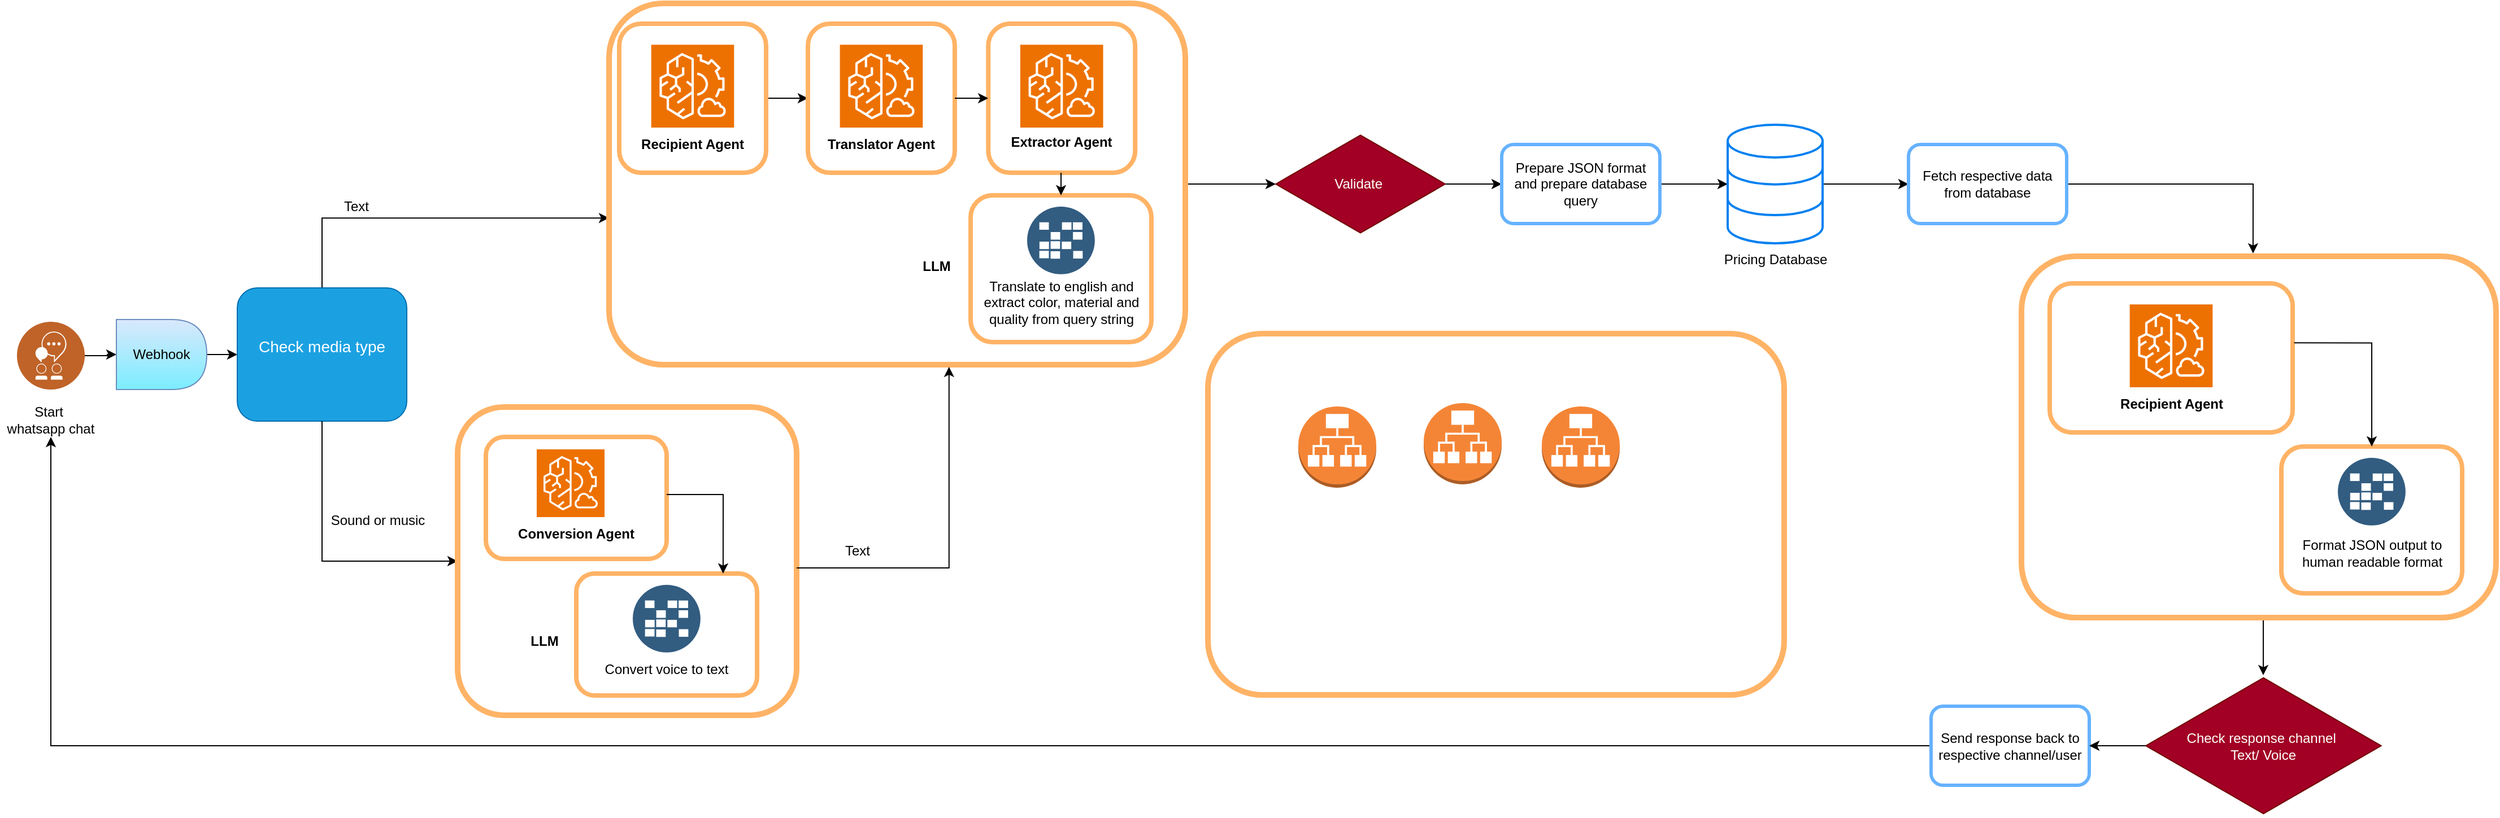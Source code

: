 <mxfile version="27.0.5">
  <diagram id="0d7cefc2-ccd6-e077-73ed-a8e48b0cddf6" name="Page-1">
    <mxGraphModel dx="3018" dy="914" grid="1" gridSize="10" guides="1" tooltips="1" connect="1" arrows="1" fold="1" page="1" pageScale="1" pageWidth="1169" pageHeight="827" background="none" math="0" shadow="0">
      <root>
        <mxCell id="0" />
        <mxCell id="1" parent="0" />
        <mxCell id="62_SCqloEv6HuezcJXTB-110" value="" style="edgeStyle=orthogonalEdgeStyle;rounded=0;orthogonalLoop=1;jettySize=auto;html=1;" parent="1" source="62_SCqloEv6HuezcJXTB-106" target="62_SCqloEv6HuezcJXTB-109" edge="1">
          <mxGeometry relative="1" as="geometry" />
        </mxCell>
        <mxCell id="62_SCqloEv6HuezcJXTB-106" value="" style="image;aspect=fixed;perimeter=ellipsePerimeter;html=1;align=center;shadow=0;dashed=0;fontColor=#4277BB;labelBackgroundColor=default;fontSize=12;spacingTop=3;image=img/lib/ibm/social/live_collaboration.svg;" parent="1" vertex="1">
          <mxGeometry x="-1154" y="312" width="60" height="60" as="geometry" />
        </mxCell>
        <mxCell id="62_SCqloEv6HuezcJXTB-118" value="" style="edgeStyle=orthogonalEdgeStyle;rounded=0;orthogonalLoop=1;jettySize=auto;html=1;" parent="1" source="62_SCqloEv6HuezcJXTB-109" target="62_SCqloEv6HuezcJXTB-117" edge="1">
          <mxGeometry relative="1" as="geometry" />
        </mxCell>
        <mxCell id="62_SCqloEv6HuezcJXTB-109" value="Webhook" style="shape=delay;whiteSpace=wrap;html=1;fillColor=#dae8fc;strokeColor=#6c8ebf;gradientColor=#7BEDFF;" parent="1" vertex="1">
          <mxGeometry x="-1066" y="310" width="80" height="62" as="geometry" />
        </mxCell>
        <mxCell id="62_SCqloEv6HuezcJXTB-115" value="Start&amp;nbsp;&lt;div&gt;whatsapp&amp;nbsp;&lt;span style=&quot;background-color: transparent; color: light-dark(rgb(0, 0, 0), rgb(255, 255, 255));&quot;&gt;chat&lt;/span&gt;&lt;/div&gt;" style="text;html=1;align=center;verticalAlign=middle;whiteSpace=wrap;rounded=0;" parent="1" vertex="1">
          <mxGeometry x="-1169" y="384" width="90" height="30" as="geometry" />
        </mxCell>
        <mxCell id="62_SCqloEv6HuezcJXTB-120" value="" style="edgeStyle=orthogonalEdgeStyle;rounded=0;orthogonalLoop=1;jettySize=auto;html=1;entryX=0;entryY=0.594;entryDx=0;entryDy=0;entryPerimeter=0;" parent="1" source="62_SCqloEv6HuezcJXTB-117" target="62_SCqloEv6HuezcJXTB-136" edge="1">
          <mxGeometry relative="1" as="geometry">
            <mxPoint x="-860" y="140" as="targetPoint" />
            <Array as="points">
              <mxPoint x="-884" y="220" />
            </Array>
          </mxGeometry>
        </mxCell>
        <mxCell id="62_SCqloEv6HuezcJXTB-117" value="&lt;font style=&quot;font-size: 14px;&quot;&gt;Check media type&lt;br&gt;&lt;/font&gt;&lt;div&gt;&lt;br&gt;&lt;/div&gt;" style="rounded=1;whiteSpace=wrap;html=1;fillColor=#1ba1e2;fontColor=#ffffff;strokeColor=#006EAF;" parent="1" vertex="1">
          <mxGeometry x="-959" y="282" width="150" height="118" as="geometry" />
        </mxCell>
        <mxCell id="62_SCqloEv6HuezcJXTB-121" value="" style="edgeStyle=orthogonalEdgeStyle;rounded=0;orthogonalLoop=1;jettySize=auto;html=1;exitX=0.5;exitY=1;exitDx=0;exitDy=0;" parent="1" source="62_SCqloEv6HuezcJXTB-117" target="62_SCqloEv6HuezcJXTB-114" edge="1">
          <mxGeometry relative="1" as="geometry">
            <mxPoint x="-884" y="533" as="sourcePoint" />
            <mxPoint x="-764" y="470" as="targetPoint" />
            <Array as="points">
              <mxPoint x="-884" y="524" />
            </Array>
          </mxGeometry>
        </mxCell>
        <mxCell id="62_SCqloEv6HuezcJXTB-122" value="&lt;span style=&quot;text-wrap-mode: wrap;&quot;&gt;&lt;font style=&quot;color: rgb(0, 0, 0);&quot;&gt;Text&lt;/font&gt;&lt;/span&gt;" style="text;html=1;align=center;verticalAlign=middle;resizable=0;points=[];autosize=1;strokeColor=none;fillColor=none;" parent="1" vertex="1">
          <mxGeometry x="-879" y="195" width="50" height="30" as="geometry" />
        </mxCell>
        <mxCell id="62_SCqloEv6HuezcJXTB-123" value="&lt;span style=&quot;text-wrap-mode: wrap;&quot;&gt;&lt;font style=&quot;color: rgb(0, 0, 0);&quot;&gt;Sound or music&lt;/font&gt;&lt;/span&gt;" style="text;html=1;align=center;verticalAlign=middle;resizable=0;points=[];autosize=1;strokeColor=none;fillColor=none;" parent="1" vertex="1">
          <mxGeometry x="-890" y="472.5" width="110" height="30" as="geometry" />
        </mxCell>
        <mxCell id="62_SCqloEv6HuezcJXTB-134" value="" style="group" parent="1" vertex="1" connectable="0">
          <mxGeometry x="-764" y="327" width="784" height="273" as="geometry" />
        </mxCell>
        <mxCell id="62_SCqloEv6HuezcJXTB-114" value="" style="rounded=1;whiteSpace=wrap;html=1;strokeColor=#FFB366;strokeWidth=5;" parent="62_SCqloEv6HuezcJXTB-134" vertex="1">
          <mxGeometry y="60.5" width="300" height="273" as="geometry" />
        </mxCell>
        <mxCell id="62_SCqloEv6HuezcJXTB-132" value="" style="group" parent="62_SCqloEv6HuezcJXTB-134" vertex="1" connectable="0">
          <mxGeometry x="105" y="208" width="160" height="108" as="geometry" />
        </mxCell>
        <mxCell id="62_SCqloEv6HuezcJXTB-113" value="" style="rounded=1;whiteSpace=wrap;html=1;fillColor=default;strokeColor=#FFB366;fontColor=#ffffff;strokeWidth=4;" parent="62_SCqloEv6HuezcJXTB-132" vertex="1">
          <mxGeometry width="160" height="108" as="geometry" />
        </mxCell>
        <mxCell id="62_SCqloEv6HuezcJXTB-125" value="" style="image;aspect=fixed;perimeter=ellipsePerimeter;html=1;align=center;shadow=0;dashed=0;fontColor=#4277BB;labelBackgroundColor=default;fontSize=12;spacingTop=3;image=img/lib/ibm/data/caches.svg;" parent="62_SCqloEv6HuezcJXTB-132" vertex="1">
          <mxGeometry x="50" y="10" width="60" height="60" as="geometry" />
        </mxCell>
        <mxCell id="62_SCqloEv6HuezcJXTB-155" value="Convert voice to text" style="text;html=1;align=center;verticalAlign=middle;whiteSpace=wrap;rounded=0;" parent="62_SCqloEv6HuezcJXTB-132" vertex="1">
          <mxGeometry x="20" y="70" width="120" height="30" as="geometry" />
        </mxCell>
        <mxCell id="62_SCqloEv6HuezcJXTB-133" value="" style="group" parent="62_SCqloEv6HuezcJXTB-134" vertex="1" connectable="0">
          <mxGeometry x="25" y="87" width="160" height="108" as="geometry" />
        </mxCell>
        <mxCell id="62_SCqloEv6HuezcJXTB-127" value="" style="rounded=1;whiteSpace=wrap;html=1;fillColor=default;strokeColor=#FFB366;fontColor=#ffffff;strokeWidth=4;" parent="62_SCqloEv6HuezcJXTB-133" vertex="1">
          <mxGeometry width="160" height="108" as="geometry" />
        </mxCell>
        <mxCell id="62_SCqloEv6HuezcJXTB-131" value="" style="sketch=0;points=[[0,0,0],[0.25,0,0],[0.5,0,0],[0.75,0,0],[1,0,0],[0,1,0],[0.25,1,0],[0.5,1,0],[0.75,1,0],[1,1,0],[0,0.25,0],[0,0.5,0],[0,0.75,0],[1,0.25,0],[1,0.5,0],[1,0.75,0]];outlineConnect=0;fontColor=#232F3E;fillColor=#ED7100;strokeColor=#ffffff;dashed=0;verticalLabelPosition=bottom;verticalAlign=top;align=center;html=1;fontSize=12;fontStyle=0;aspect=fixed;shape=mxgraph.aws4.resourceIcon;resIcon=mxgraph.aws4.compute_optimizer;" parent="62_SCqloEv6HuezcJXTB-133" vertex="1">
          <mxGeometry x="45" y="11" width="60" height="60" as="geometry" />
        </mxCell>
        <mxCell id="62_SCqloEv6HuezcJXTB-151" value="&lt;b&gt;Conversion Agent&lt;/b&gt;" style="text;html=1;align=center;verticalAlign=middle;whiteSpace=wrap;rounded=0;" parent="62_SCqloEv6HuezcJXTB-133" vertex="1">
          <mxGeometry x="22" y="71" width="116" height="30" as="geometry" />
        </mxCell>
        <mxCell id="62_SCqloEv6HuezcJXTB-147" value="Text" style="text;html=1;align=center;verticalAlign=middle;whiteSpace=wrap;rounded=0;" parent="62_SCqloEv6HuezcJXTB-134" vertex="1">
          <mxGeometry x="324" y="173" width="60" height="30" as="geometry" />
        </mxCell>
        <mxCell id="62_SCqloEv6HuezcJXTB-135" value="" style="endArrow=classic;html=1;rounded=0;entryX=0.781;entryY=0;entryDx=0;entryDy=0;entryPerimeter=0;" parent="62_SCqloEv6HuezcJXTB-134" edge="1">
          <mxGeometry width="50" height="50" relative="1" as="geometry">
            <mxPoint x="185" y="138" as="sourcePoint" />
            <mxPoint x="234.96" y="208" as="targetPoint" />
            <Array as="points">
              <mxPoint x="235" y="138" />
            </Array>
          </mxGeometry>
        </mxCell>
        <mxCell id="62_SCqloEv6HuezcJXTB-154" value="&lt;b&gt;LLM&lt;/b&gt;" style="text;html=1;align=center;verticalAlign=middle;whiteSpace=wrap;rounded=0;" parent="62_SCqloEv6HuezcJXTB-134" vertex="1">
          <mxGeometry x="47" y="253" width="60" height="30" as="geometry" />
        </mxCell>
        <mxCell id="62_SCqloEv6HuezcJXTB-157" value="" style="edgeStyle=orthogonalEdgeStyle;rounded=0;orthogonalLoop=1;jettySize=auto;html=1;" parent="1" source="62_SCqloEv6HuezcJXTB-136" target="62_SCqloEv6HuezcJXTB-156" edge="1">
          <mxGeometry relative="1" as="geometry" />
        </mxCell>
        <mxCell id="62_SCqloEv6HuezcJXTB-136" value="" style="rounded=1;whiteSpace=wrap;html=1;strokeColor=#FFB366;strokeWidth=5;" parent="1" vertex="1">
          <mxGeometry x="-630" y="30" width="510" height="320" as="geometry" />
        </mxCell>
        <mxCell id="62_SCqloEv6HuezcJXTB-137" value="" style="group" parent="1" vertex="1" connectable="0">
          <mxGeometry x="-310" y="192.5" width="161.245" height="130" as="geometry" />
        </mxCell>
        <mxCell id="62_SCqloEv6HuezcJXTB-138" value="" style="rounded=1;whiteSpace=wrap;html=1;fillColor=default;strokeColor=#FFB366;fontColor=#ffffff;strokeWidth=4;" parent="62_SCqloEv6HuezcJXTB-137" vertex="1">
          <mxGeometry y="7.5" width="160" height="130" as="geometry" />
        </mxCell>
        <mxCell id="62_SCqloEv6HuezcJXTB-139" value="" style="image;aspect=fixed;perimeter=ellipsePerimeter;html=1;align=center;shadow=0;dashed=0;fontColor=#4277BB;labelBackgroundColor=default;fontSize=12;spacingTop=3;image=img/lib/ibm/data/caches.svg;" parent="62_SCqloEv6HuezcJXTB-137" vertex="1">
          <mxGeometry x="50" y="17.5" width="60" height="60" as="geometry" />
        </mxCell>
        <mxCell id="62_SCqloEv6HuezcJXTB-152" value="Translate to english and extract color, material and quality from query string" style="text;html=1;align=center;verticalAlign=middle;whiteSpace=wrap;rounded=0;" parent="62_SCqloEv6HuezcJXTB-137" vertex="1">
          <mxGeometry x="-0.005" y="83.83" width="161.25" height="36.667" as="geometry" />
        </mxCell>
        <mxCell id="62_SCqloEv6HuezcJXTB-141" value="" style="group" parent="1" vertex="1" connectable="0">
          <mxGeometry x="-621" y="48" width="275" height="132" as="geometry" />
        </mxCell>
        <mxCell id="LxX44JNJAW3mYUfiv9zJ-5" value="" style="edgeStyle=orthogonalEdgeStyle;rounded=0;orthogonalLoop=1;jettySize=auto;html=1;entryX=0;entryY=0.5;entryDx=0;entryDy=0;" parent="62_SCqloEv6HuezcJXTB-141" source="62_SCqloEv6HuezcJXTB-142" target="LxX44JNJAW3mYUfiv9zJ-1" edge="1">
          <mxGeometry relative="1" as="geometry" />
        </mxCell>
        <mxCell id="62_SCqloEv6HuezcJXTB-142" value="" style="rounded=1;whiteSpace=wrap;html=1;fillColor=default;strokeColor=#FFB366;fontColor=#ffffff;strokeWidth=4;" parent="62_SCqloEv6HuezcJXTB-141" vertex="1">
          <mxGeometry width="130" height="132" as="geometry" />
        </mxCell>
        <mxCell id="62_SCqloEv6HuezcJXTB-144" value="" style="sketch=0;points=[[0,0,0],[0.25,0,0],[0.5,0,0],[0.75,0,0],[1,0,0],[0,1,0],[0.25,1,0],[0.5,1,0],[0.75,1,0],[1,1,0],[0,0.25,0],[0,0.5,0],[0,0.75,0],[1,0.25,0],[1,0.5,0],[1,0.75,0]];outlineConnect=0;fontColor=#232F3E;fillColor=#ED7100;strokeColor=#ffffff;dashed=0;verticalLabelPosition=bottom;verticalAlign=top;align=center;html=1;fontSize=12;fontStyle=0;aspect=fixed;shape=mxgraph.aws4.resourceIcon;resIcon=mxgraph.aws4.compute_optimizer;" parent="62_SCqloEv6HuezcJXTB-141" vertex="1">
          <mxGeometry x="28.329" y="18.664" width="73.333" height="73.333" as="geometry" />
        </mxCell>
        <mxCell id="62_SCqloEv6HuezcJXTB-150" value="&lt;b&gt;Recipient Agent&lt;/b&gt;" style="text;html=1;align=center;verticalAlign=middle;whiteSpace=wrap;rounded=0;" parent="62_SCqloEv6HuezcJXTB-141" vertex="1">
          <mxGeometry x="15" y="92" width="100" height="30" as="geometry" />
        </mxCell>
        <mxCell id="LxX44JNJAW3mYUfiv9zJ-1" value="" style="rounded=1;whiteSpace=wrap;html=1;fillColor=default;strokeColor=#FFB366;fontColor=#ffffff;strokeWidth=4;" parent="62_SCqloEv6HuezcJXTB-141" vertex="1">
          <mxGeometry x="167" width="130" height="132" as="geometry" />
        </mxCell>
        <mxCell id="LxX44JNJAW3mYUfiv9zJ-2" value="" style="sketch=0;points=[[0,0,0],[0.25,0,0],[0.5,0,0],[0.75,0,0],[1,0,0],[0,1,0],[0.25,1,0],[0.5,1,0],[0.75,1,0],[1,1,0],[0,0.25,0],[0,0.5,0],[0,0.75,0],[1,0.25,0],[1,0.5,0],[1,0.75,0]];outlineConnect=0;fontColor=#232F3E;fillColor=#ED7100;strokeColor=#ffffff;dashed=0;verticalLabelPosition=bottom;verticalAlign=top;align=center;html=1;fontSize=12;fontStyle=0;aspect=fixed;shape=mxgraph.aws4.resourceIcon;resIcon=mxgraph.aws4.compute_optimizer;" parent="62_SCqloEv6HuezcJXTB-141" vertex="1">
          <mxGeometry x="195.329" y="18.664" width="73.333" height="73.333" as="geometry" />
        </mxCell>
        <mxCell id="LxX44JNJAW3mYUfiv9zJ-3" value="&lt;b&gt;Translator Agent&lt;/b&gt;" style="text;html=1;align=center;verticalAlign=middle;whiteSpace=wrap;rounded=0;" parent="62_SCqloEv6HuezcJXTB-141" vertex="1">
          <mxGeometry x="182" y="92" width="100" height="30" as="geometry" />
        </mxCell>
        <mxCell id="62_SCqloEv6HuezcJXTB-146" value="" style="edgeStyle=orthogonalEdgeStyle;rounded=0;orthogonalLoop=1;jettySize=auto;html=1;entryX=0.59;entryY=1.006;entryDx=0;entryDy=0;entryPerimeter=0;" parent="1" source="62_SCqloEv6HuezcJXTB-114" target="62_SCqloEv6HuezcJXTB-136" edge="1">
          <mxGeometry relative="1" as="geometry">
            <mxPoint x="-234" y="463.5" as="targetPoint" />
            <Array as="points">
              <mxPoint x="-329" y="530" />
            </Array>
          </mxGeometry>
        </mxCell>
        <mxCell id="62_SCqloEv6HuezcJXTB-140" value="&lt;b&gt;LLM&lt;/b&gt;" style="text;html=1;align=center;verticalAlign=middle;whiteSpace=wrap;rounded=0;" parent="1" vertex="1">
          <mxGeometry x="-370" y="248" width="60" height="30" as="geometry" />
        </mxCell>
        <mxCell id="62_SCqloEv6HuezcJXTB-159" value="" style="edgeStyle=orthogonalEdgeStyle;rounded=0;orthogonalLoop=1;jettySize=auto;html=1;" parent="1" source="62_SCqloEv6HuezcJXTB-156" target="62_SCqloEv6HuezcJXTB-158" edge="1">
          <mxGeometry relative="1" as="geometry" />
        </mxCell>
        <mxCell id="62_SCqloEv6HuezcJXTB-156" value="Validate&amp;nbsp;" style="html=1;whiteSpace=wrap;aspect=fixed;shape=isoRectangle;fillColor=#a20025;fontColor=#ffffff;strokeColor=#6F0000;" parent="1" vertex="1">
          <mxGeometry x="-40" y="145" width="150" height="90" as="geometry" />
        </mxCell>
        <mxCell id="62_SCqloEv6HuezcJXTB-162" value="" style="edgeStyle=orthogonalEdgeStyle;rounded=0;orthogonalLoop=1;jettySize=auto;html=1;" parent="1" source="62_SCqloEv6HuezcJXTB-158" target="62_SCqloEv6HuezcJXTB-161" edge="1">
          <mxGeometry relative="1" as="geometry" />
        </mxCell>
        <mxCell id="62_SCqloEv6HuezcJXTB-158" value="Prepare JSON format and prepare database query" style="rounded=1;whiteSpace=wrap;html=1;strokeColor=#66B2FF;strokeWidth=3;" parent="1" vertex="1">
          <mxGeometry x="160" y="155" width="140" height="70" as="geometry" />
        </mxCell>
        <mxCell id="62_SCqloEv6HuezcJXTB-176" value="" style="edgeStyle=orthogonalEdgeStyle;rounded=0;orthogonalLoop=1;jettySize=auto;html=1;" parent="1" source="62_SCqloEv6HuezcJXTB-161" target="62_SCqloEv6HuezcJXTB-175" edge="1">
          <mxGeometry relative="1" as="geometry" />
        </mxCell>
        <mxCell id="62_SCqloEv6HuezcJXTB-161" value="Pricing Database" style="html=1;verticalLabelPosition=bottom;align=center;labelBackgroundColor=#ffffff;verticalAlign=top;strokeWidth=2;strokeColor=#0080F0;shadow=0;dashed=0;shape=mxgraph.ios7.icons.data;" parent="1" vertex="1">
          <mxGeometry x="360" y="137.5" width="84" height="105" as="geometry" />
        </mxCell>
        <mxCell id="62_SCqloEv6HuezcJXTB-183" value="" style="edgeStyle=orthogonalEdgeStyle;rounded=0;orthogonalLoop=1;jettySize=auto;html=1;" parent="1" source="62_SCqloEv6HuezcJXTB-165" target="62_SCqloEv6HuezcJXTB-182" edge="1">
          <mxGeometry relative="1" as="geometry">
            <Array as="points">
              <mxPoint x="834" y="580" />
              <mxPoint x="834" y="580" />
            </Array>
          </mxGeometry>
        </mxCell>
        <mxCell id="62_SCqloEv6HuezcJXTB-165" value="" style="rounded=1;whiteSpace=wrap;html=1;strokeColor=#FFB366;strokeWidth=5;" parent="1" vertex="1">
          <mxGeometry x="620" y="254" width="420" height="320" as="geometry" />
        </mxCell>
        <mxCell id="62_SCqloEv6HuezcJXTB-166" value="" style="group" parent="1" vertex="1" connectable="0">
          <mxGeometry x="850" y="422.5" width="161.245" height="130" as="geometry" />
        </mxCell>
        <mxCell id="62_SCqloEv6HuezcJXTB-167" value="" style="rounded=1;whiteSpace=wrap;html=1;fillColor=default;strokeColor=#FFB366;fontColor=#ffffff;strokeWidth=4;" parent="62_SCqloEv6HuezcJXTB-166" vertex="1">
          <mxGeometry width="160" height="130" as="geometry" />
        </mxCell>
        <mxCell id="62_SCqloEv6HuezcJXTB-168" value="" style="image;aspect=fixed;perimeter=ellipsePerimeter;html=1;align=center;shadow=0;dashed=0;fontColor=#4277BB;labelBackgroundColor=default;fontSize=12;spacingTop=3;image=img/lib/ibm/data/caches.svg;" parent="62_SCqloEv6HuezcJXTB-166" vertex="1">
          <mxGeometry x="50" y="10" width="60" height="60" as="geometry" />
        </mxCell>
        <mxCell id="62_SCqloEv6HuezcJXTB-169" value="Format JSON output to human readable format" style="text;html=1;align=center;verticalAlign=middle;whiteSpace=wrap;rounded=0;" parent="62_SCqloEv6HuezcJXTB-166" vertex="1">
          <mxGeometry x="-0.005" y="76.33" width="161.25" height="36.667" as="geometry" />
        </mxCell>
        <mxCell id="62_SCqloEv6HuezcJXTB-170" value="" style="group" parent="1" vertex="1" connectable="0">
          <mxGeometry x="645" y="278" width="215" height="132" as="geometry" />
        </mxCell>
        <mxCell id="62_SCqloEv6HuezcJXTB-171" value="" style="rounded=1;whiteSpace=wrap;html=1;fillColor=default;strokeColor=#FFB366;fontColor=#ffffff;strokeWidth=4;" parent="62_SCqloEv6HuezcJXTB-170" vertex="1">
          <mxGeometry width="215" height="132" as="geometry" />
        </mxCell>
        <mxCell id="62_SCqloEv6HuezcJXTB-172" value="" style="sketch=0;points=[[0,0,0],[0.25,0,0],[0.5,0,0],[0.75,0,0],[1,0,0],[0,1,0],[0.25,1,0],[0.5,1,0],[0.75,1,0],[1,1,0],[0,0.25,0],[0,0.5,0],[0,0.75,0],[1,0.25,0],[1,0.5,0],[1,0.75,0]];outlineConnect=0;fontColor=#232F3E;fillColor=#ED7100;strokeColor=#ffffff;dashed=0;verticalLabelPosition=bottom;verticalAlign=top;align=center;html=1;fontSize=12;fontStyle=0;aspect=fixed;shape=mxgraph.aws4.resourceIcon;resIcon=mxgraph.aws4.compute_optimizer;" parent="62_SCqloEv6HuezcJXTB-170" vertex="1">
          <mxGeometry x="70.829" y="18.664" width="73.333" height="73.333" as="geometry" />
        </mxCell>
        <mxCell id="62_SCqloEv6HuezcJXTB-173" value="&lt;b&gt;Recipient Agent&lt;/b&gt;" style="text;html=1;align=center;verticalAlign=middle;whiteSpace=wrap;rounded=0;" parent="62_SCqloEv6HuezcJXTB-170" vertex="1">
          <mxGeometry x="57.5" y="92" width="100" height="30" as="geometry" />
        </mxCell>
        <mxCell id="62_SCqloEv6HuezcJXTB-174" value="" style="edgeStyle=orthogonalEdgeStyle;rounded=0;orthogonalLoop=1;jettySize=auto;html=1;exitX=1.006;exitY=0.399;exitDx=0;exitDy=0;exitPerimeter=0;" parent="1" source="62_SCqloEv6HuezcJXTB-171" edge="1">
          <mxGeometry relative="1" as="geometry">
            <mxPoint x="870" y="330" as="sourcePoint" />
            <mxPoint x="930" y="422.5" as="targetPoint" />
            <Array as="points">
              <mxPoint x="930" y="331" />
            </Array>
          </mxGeometry>
        </mxCell>
        <mxCell id="62_SCqloEv6HuezcJXTB-178" value="" style="edgeStyle=orthogonalEdgeStyle;rounded=0;orthogonalLoop=1;jettySize=auto;html=1;entryX=0.488;entryY=-0.008;entryDx=0;entryDy=0;entryPerimeter=0;" parent="1" source="62_SCqloEv6HuezcJXTB-175" target="62_SCqloEv6HuezcJXTB-165" edge="1">
          <mxGeometry relative="1" as="geometry">
            <mxPoint x="820" y="240" as="targetPoint" />
            <Array as="points">
              <mxPoint x="825" y="190" />
            </Array>
          </mxGeometry>
        </mxCell>
        <mxCell id="62_SCqloEv6HuezcJXTB-175" value="Fetch respective data from database" style="rounded=1;whiteSpace=wrap;html=1;strokeColor=#66B2FF;strokeWidth=3;" parent="1" vertex="1">
          <mxGeometry x="520" y="155" width="140" height="70" as="geometry" />
        </mxCell>
        <mxCell id="62_SCqloEv6HuezcJXTB-188" value="" style="edgeStyle=orthogonalEdgeStyle;rounded=0;orthogonalLoop=1;jettySize=auto;html=1;entryX=0.5;entryY=1;entryDx=0;entryDy=0;" parent="1" source="62_SCqloEv6HuezcJXTB-180" target="62_SCqloEv6HuezcJXTB-115" edge="1">
          <mxGeometry relative="1" as="geometry">
            <mxPoint x="390" y="687.5" as="targetPoint" />
          </mxGeometry>
        </mxCell>
        <mxCell id="62_SCqloEv6HuezcJXTB-180" value="Send response back to respective channel/user" style="rounded=1;whiteSpace=wrap;html=1;strokeColor=#66B2FF;strokeWidth=3;" parent="1" vertex="1">
          <mxGeometry x="540" y="652.5" width="140" height="70" as="geometry" />
        </mxCell>
        <mxCell id="62_SCqloEv6HuezcJXTB-185" value="" style="edgeStyle=orthogonalEdgeStyle;rounded=0;orthogonalLoop=1;jettySize=auto;html=1;entryX=1;entryY=0.5;entryDx=0;entryDy=0;" parent="1" source="62_SCqloEv6HuezcJXTB-182" target="62_SCqloEv6HuezcJXTB-180" edge="1">
          <mxGeometry relative="1" as="geometry">
            <mxPoint x="690" y="688" as="targetPoint" />
          </mxGeometry>
        </mxCell>
        <mxCell id="62_SCqloEv6HuezcJXTB-182" value="&lt;span&gt;&lt;font style=&quot;color: rgb(255, 255, 255);&quot;&gt;Check response channel&amp;nbsp;&lt;/font&gt;&lt;/span&gt;&lt;div style=&quot;color: rgb(0, 0, 0);&quot;&gt;&lt;font style=&quot;color: rgb(255, 255, 255);&quot;&gt;Text/ Voice&lt;/font&gt;&lt;/div&gt;" style="html=1;whiteSpace=wrap;aspect=fixed;shape=isoRectangle;fillColor=#a20025;fontColor=#ffffff;strokeColor=#6F0000;" parent="1" vertex="1">
          <mxGeometry x="730" y="625" width="208.33" height="125" as="geometry" />
        </mxCell>
        <mxCell id="LxX44JNJAW3mYUfiv9zJ-12" value="" style="rounded=1;whiteSpace=wrap;html=1;fillColor=default;strokeColor=#FFB366;fontColor=#ffffff;strokeWidth=4;" parent="1" vertex="1">
          <mxGeometry x="-294.38" y="48" width="130" height="132" as="geometry" />
        </mxCell>
        <mxCell id="LxX44JNJAW3mYUfiv9zJ-13" value="" style="sketch=0;points=[[0,0,0],[0.25,0,0],[0.5,0,0],[0.75,0,0],[1,0,0],[0,1,0],[0.25,1,0],[0.5,1,0],[0.75,1,0],[1,1,0],[0,0.25,0],[0,0.5,0],[0,0.75,0],[1,0.25,0],[1,0.5,0],[1,0.75,0]];outlineConnect=0;fontColor=#232F3E;fillColor=#ED7100;strokeColor=#ffffff;dashed=0;verticalLabelPosition=bottom;verticalAlign=top;align=center;html=1;fontSize=12;fontStyle=0;aspect=fixed;shape=mxgraph.aws4.resourceIcon;resIcon=mxgraph.aws4.compute_optimizer;" parent="1" vertex="1">
          <mxGeometry x="-266.051" y="66.664" width="73.333" height="73.333" as="geometry" />
        </mxCell>
        <mxCell id="LxX44JNJAW3mYUfiv9zJ-16" value="" style="edgeStyle=orthogonalEdgeStyle;rounded=0;orthogonalLoop=1;jettySize=auto;html=1;entryX=0.5;entryY=0;entryDx=0;entryDy=0;" parent="1" target="62_SCqloEv6HuezcJXTB-138" edge="1">
          <mxGeometry relative="1" as="geometry">
            <mxPoint x="-230" y="180" as="sourcePoint" />
            <mxPoint x="-229" y="190" as="targetPoint" />
          </mxGeometry>
        </mxCell>
        <mxCell id="LxX44JNJAW3mYUfiv9zJ-14" value="&lt;br&gt;&lt;div&gt;&lt;b&gt;Extractor Agent&lt;/b&gt;&lt;/div&gt;" style="text;html=1;align=center;verticalAlign=middle;whiteSpace=wrap;rounded=0;" parent="1" vertex="1">
          <mxGeometry x="-280" y="120" width="100.62" height="50" as="geometry" />
        </mxCell>
        <mxCell id="LxX44JNJAW3mYUfiv9zJ-15" value="" style="edgeStyle=orthogonalEdgeStyle;rounded=0;orthogonalLoop=1;jettySize=auto;html=1;entryX=0;entryY=0.5;entryDx=0;entryDy=0;" parent="1" source="LxX44JNJAW3mYUfiv9zJ-1" target="LxX44JNJAW3mYUfiv9zJ-12" edge="1">
          <mxGeometry relative="1" as="geometry">
            <mxPoint x="-302" y="114" as="targetPoint" />
          </mxGeometry>
        </mxCell>
        <mxCell id="WIJBfxVcKv0D8mN_0lmi-1" value="" style="rounded=1;whiteSpace=wrap;html=1;strokeColor=#FFB366;strokeWidth=5;" vertex="1" parent="1">
          <mxGeometry x="-100" y="322.5" width="510" height="320" as="geometry" />
        </mxCell>
        <mxCell id="WIJBfxVcKv0D8mN_0lmi-2" value="" style="outlineConnect=0;dashed=0;verticalLabelPosition=bottom;verticalAlign=top;align=center;html=1;shape=mxgraph.aws3.application_load_balancer;fillColor=#F58536;gradientColor=none;" vertex="1" parent="1">
          <mxGeometry x="-20" y="387" width="69" height="72" as="geometry" />
        </mxCell>
        <mxCell id="WIJBfxVcKv0D8mN_0lmi-3" value="" style="outlineConnect=0;dashed=0;verticalLabelPosition=bottom;verticalAlign=top;align=center;html=1;shape=mxgraph.aws3.application_load_balancer;fillColor=#F58536;gradientColor=none;" vertex="1" parent="1">
          <mxGeometry x="91" y="384" width="69" height="72" as="geometry" />
        </mxCell>
        <mxCell id="WIJBfxVcKv0D8mN_0lmi-4" value="" style="outlineConnect=0;dashed=0;verticalLabelPosition=bottom;verticalAlign=top;align=center;html=1;shape=mxgraph.aws3.application_load_balancer;fillColor=#F58536;gradientColor=none;" vertex="1" parent="1">
          <mxGeometry x="195.5" y="387" width="69" height="72" as="geometry" />
        </mxCell>
      </root>
    </mxGraphModel>
  </diagram>
</mxfile>
